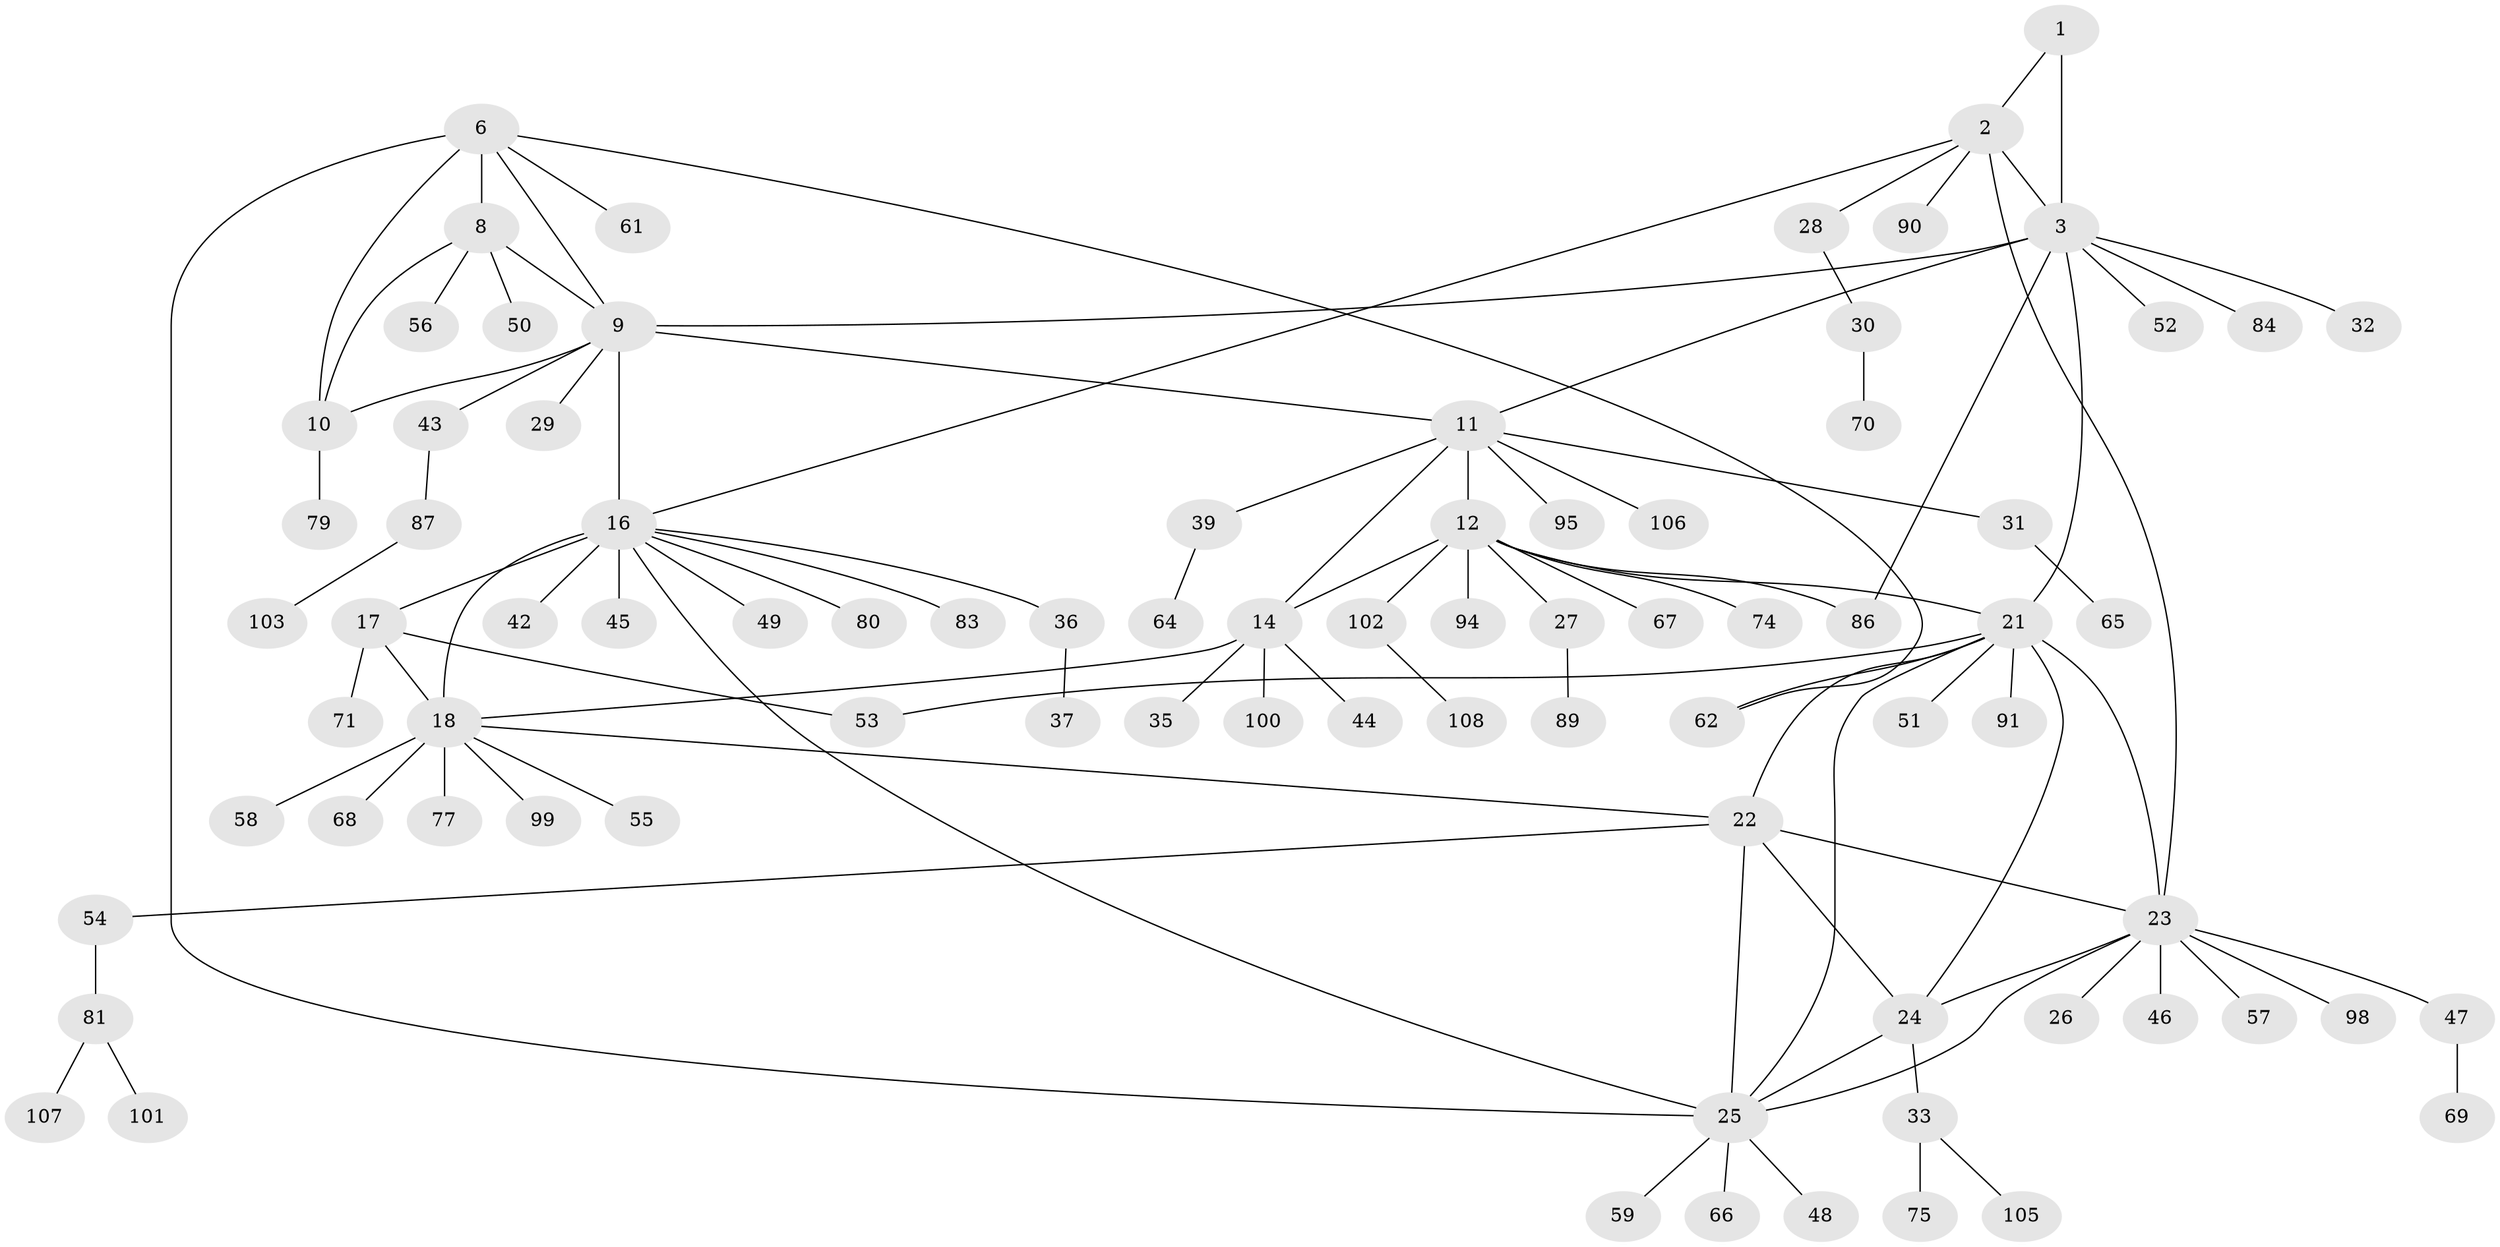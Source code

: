 // original degree distribution, {4: 0.027777777777777776, 9: 0.05555555555555555, 6: 0.07407407407407407, 5: 0.009259259259259259, 7: 0.037037037037037035, 10: 0.027777777777777776, 12: 0.009259259259259259, 1: 0.5555555555555556, 2: 0.1574074074074074, 3: 0.046296296296296294}
// Generated by graph-tools (version 1.1) at 2025/42/03/06/25 10:42:15]
// undirected, 83 vertices, 105 edges
graph export_dot {
graph [start="1"]
  node [color=gray90,style=filled];
  1 [super="+4"];
  2 [super="+96"];
  3 [super="+5"];
  6 [super="+7"];
  8 [super="+41"];
  9 [super="+63"];
  10 [super="+40"];
  11 [super="+13"];
  12 [super="+15"];
  14 [super="+104"];
  16 [super="+20"];
  17 [super="+34"];
  18 [super="+19"];
  21 [super="+72"];
  22 [super="+76"];
  23 [super="+82"];
  24 [super="+60"];
  25 [super="+93"];
  26;
  27;
  28;
  29;
  30 [super="+73"];
  31;
  32;
  33 [super="+85"];
  35;
  36 [super="+38"];
  37;
  39;
  42;
  43;
  44;
  45;
  46;
  47;
  48;
  49 [super="+88"];
  50 [super="+92"];
  51;
  52;
  53;
  54;
  55;
  56;
  57;
  58;
  59;
  61;
  62 [super="+78"];
  64;
  65;
  66;
  67;
  68;
  69;
  70;
  71;
  74;
  75;
  77;
  79;
  80;
  81;
  83;
  84;
  86;
  87;
  89 [super="+97"];
  90;
  91;
  94;
  95;
  98;
  99;
  100;
  101;
  102;
  103;
  105;
  106;
  107;
  108;
  1 -- 2 [weight=2];
  1 -- 3 [weight=4];
  2 -- 3 [weight=2];
  2 -- 16;
  2 -- 23;
  2 -- 28;
  2 -- 90;
  3 -- 9;
  3 -- 32;
  3 -- 52;
  3 -- 84;
  3 -- 86;
  3 -- 11;
  3 -- 21;
  6 -- 8 [weight=2];
  6 -- 9 [weight=2];
  6 -- 10 [weight=2];
  6 -- 25;
  6 -- 62;
  6 -- 61;
  8 -- 9;
  8 -- 10;
  8 -- 50;
  8 -- 56;
  9 -- 10;
  9 -- 11;
  9 -- 16 [weight=2];
  9 -- 29;
  9 -- 43;
  10 -- 79;
  11 -- 12 [weight=4];
  11 -- 14 [weight=2];
  11 -- 39;
  11 -- 95;
  11 -- 106;
  11 -- 31;
  12 -- 14 [weight=2];
  12 -- 27;
  12 -- 67;
  12 -- 86;
  12 -- 94;
  12 -- 102;
  12 -- 21;
  12 -- 74;
  14 -- 35;
  14 -- 44;
  14 -- 100;
  14 -- 18;
  16 -- 17 [weight=2];
  16 -- 18 [weight=4];
  16 -- 36;
  16 -- 42;
  16 -- 45;
  16 -- 49;
  16 -- 80;
  16 -- 83;
  16 -- 25;
  17 -- 18 [weight=2];
  17 -- 53;
  17 -- 71;
  18 -- 55;
  18 -- 58;
  18 -- 68;
  18 -- 77;
  18 -- 99;
  18 -- 22;
  21 -- 22;
  21 -- 23;
  21 -- 24;
  21 -- 25;
  21 -- 51;
  21 -- 53;
  21 -- 62;
  21 -- 91;
  22 -- 23;
  22 -- 24;
  22 -- 25;
  22 -- 54;
  23 -- 24;
  23 -- 25;
  23 -- 26;
  23 -- 46;
  23 -- 47;
  23 -- 57;
  23 -- 98;
  24 -- 25;
  24 -- 33;
  25 -- 48;
  25 -- 59;
  25 -- 66;
  27 -- 89;
  28 -- 30;
  30 -- 70;
  31 -- 65;
  33 -- 75;
  33 -- 105;
  36 -- 37;
  39 -- 64;
  43 -- 87;
  47 -- 69;
  54 -- 81;
  81 -- 101;
  81 -- 107;
  87 -- 103;
  102 -- 108;
}
